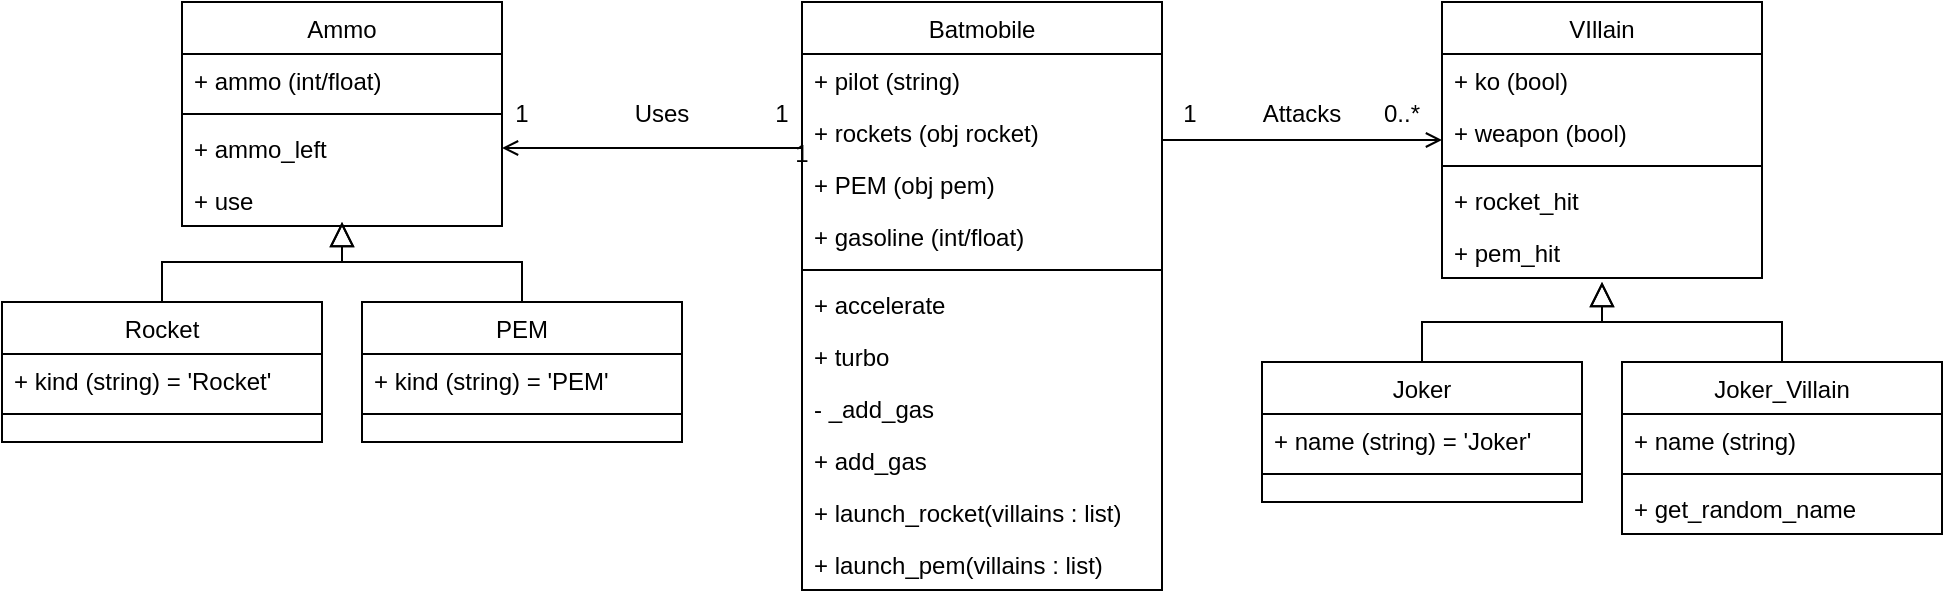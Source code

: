 <mxfile version="13.8.5" type="github"><diagram id="C5RBs43oDa-KdzZeNtuy" name="Page-1"><mxGraphModel dx="1865" dy="548" grid="1" gridSize="10" guides="1" tooltips="1" connect="1" arrows="1" fold="1" page="1" pageScale="1" pageWidth="827" pageHeight="1169" math="0" shadow="0"><root><mxCell id="WIyWlLk6GJQsqaUBKTNV-0"/><mxCell id="WIyWlLk6GJQsqaUBKTNV-1" parent="WIyWlLk6GJQsqaUBKTNV-0"/><mxCell id="zkfFHV4jXpPFQw0GAbJ--0" value="Batmobile" style="swimlane;fontStyle=0;align=center;verticalAlign=top;childLayout=stackLayout;horizontal=1;startSize=26;horizontalStack=0;resizeParent=1;resizeLast=0;collapsible=1;marginBottom=0;rounded=0;shadow=0;strokeWidth=1;" parent="WIyWlLk6GJQsqaUBKTNV-1" vertex="1"><mxGeometry x="240" y="110" width="180" height="294" as="geometry"><mxRectangle x="230" y="140" width="160" height="26" as="alternateBounds"/></mxGeometry></mxCell><mxCell id="zkfFHV4jXpPFQw0GAbJ--1" value="+ pilot (string)" style="text;align=left;verticalAlign=top;spacingLeft=4;spacingRight=4;overflow=hidden;rotatable=0;points=[[0,0.5],[1,0.5]];portConstraint=eastwest;" parent="zkfFHV4jXpPFQw0GAbJ--0" vertex="1"><mxGeometry y="26" width="180" height="26" as="geometry"/></mxCell><mxCell id="zkfFHV4jXpPFQw0GAbJ--2" value="+ rockets (obj rocket)" style="text;align=left;verticalAlign=top;spacingLeft=4;spacingRight=4;overflow=hidden;rotatable=0;points=[[0,0.5],[1,0.5]];portConstraint=eastwest;rounded=0;shadow=0;html=0;" parent="zkfFHV4jXpPFQw0GAbJ--0" vertex="1"><mxGeometry y="52" width="180" height="26" as="geometry"/></mxCell><mxCell id="zkfFHV4jXpPFQw0GAbJ--3" value="+ PEM (obj pem)" style="text;align=left;verticalAlign=top;spacingLeft=4;spacingRight=4;overflow=hidden;rotatable=0;points=[[0,0.5],[1,0.5]];portConstraint=eastwest;rounded=0;shadow=0;html=0;" parent="zkfFHV4jXpPFQw0GAbJ--0" vertex="1"><mxGeometry y="78" width="180" height="26" as="geometry"/></mxCell><mxCell id="LsL0NUnV1aajLl6--6Yl-0" value="+ gasoline (int/float)" style="text;align=left;verticalAlign=top;spacingLeft=4;spacingRight=4;overflow=hidden;rotatable=0;points=[[0,0.5],[1,0.5]];portConstraint=eastwest;rounded=0;shadow=0;html=0;" parent="zkfFHV4jXpPFQw0GAbJ--0" vertex="1"><mxGeometry y="104" width="180" height="26" as="geometry"/></mxCell><mxCell id="zkfFHV4jXpPFQw0GAbJ--4" value="" style="line;html=1;strokeWidth=1;align=left;verticalAlign=middle;spacingTop=-1;spacingLeft=3;spacingRight=3;rotatable=0;labelPosition=right;points=[];portConstraint=eastwest;" parent="zkfFHV4jXpPFQw0GAbJ--0" vertex="1"><mxGeometry y="130" width="180" height="8" as="geometry"/></mxCell><mxCell id="zkfFHV4jXpPFQw0GAbJ--5" value="+ accelerate" style="text;align=left;verticalAlign=top;spacingLeft=4;spacingRight=4;overflow=hidden;rotatable=0;points=[[0,0.5],[1,0.5]];portConstraint=eastwest;" parent="zkfFHV4jXpPFQw0GAbJ--0" vertex="1"><mxGeometry y="138" width="180" height="26" as="geometry"/></mxCell><mxCell id="LsL0NUnV1aajLl6--6Yl-1" value="+ turbo" style="text;align=left;verticalAlign=top;spacingLeft=4;spacingRight=4;overflow=hidden;rotatable=0;points=[[0,0.5],[1,0.5]];portConstraint=eastwest;" parent="zkfFHV4jXpPFQw0GAbJ--0" vertex="1"><mxGeometry y="164" width="180" height="26" as="geometry"/></mxCell><mxCell id="LsL0NUnV1aajLl6--6Yl-2" value="- _add_gas" style="text;align=left;verticalAlign=top;spacingLeft=4;spacingRight=4;overflow=hidden;rotatable=0;points=[[0,0.5],[1,0.5]];portConstraint=eastwest;" parent="zkfFHV4jXpPFQw0GAbJ--0" vertex="1"><mxGeometry y="190" width="180" height="26" as="geometry"/></mxCell><mxCell id="QyyP-Cfr2JZI9hmkc6V_-0" value="+ add_gas" style="text;align=left;verticalAlign=top;spacingLeft=4;spacingRight=4;overflow=hidden;rotatable=0;points=[[0,0.5],[1,0.5]];portConstraint=eastwest;" parent="zkfFHV4jXpPFQw0GAbJ--0" vertex="1"><mxGeometry y="216" width="180" height="26" as="geometry"/></mxCell><mxCell id="QyyP-Cfr2JZI9hmkc6V_-1" value="+ launch_rocket(villains : list)" style="text;align=left;verticalAlign=top;spacingLeft=4;spacingRight=4;overflow=hidden;rotatable=0;points=[[0,0.5],[1,0.5]];portConstraint=eastwest;" parent="zkfFHV4jXpPFQw0GAbJ--0" vertex="1"><mxGeometry y="242" width="180" height="26" as="geometry"/></mxCell><mxCell id="QyyP-Cfr2JZI9hmkc6V_-2" value="+ launch_pem(villains : list)" style="text;align=left;verticalAlign=top;spacingLeft=4;spacingRight=4;overflow=hidden;rotatable=0;points=[[0,0.5],[1,0.5]];portConstraint=eastwest;" parent="zkfFHV4jXpPFQw0GAbJ--0" vertex="1"><mxGeometry y="268" width="180" height="26" as="geometry"/></mxCell><mxCell id="zkfFHV4jXpPFQw0GAbJ--17" value="VIllain" style="swimlane;fontStyle=0;align=center;verticalAlign=top;childLayout=stackLayout;horizontal=1;startSize=26;horizontalStack=0;resizeParent=1;resizeLast=0;collapsible=1;marginBottom=0;rounded=0;shadow=0;strokeWidth=1;" parent="WIyWlLk6GJQsqaUBKTNV-1" vertex="1"><mxGeometry x="560" y="110" width="160" height="138" as="geometry"><mxRectangle x="550" y="140" width="160" height="26" as="alternateBounds"/></mxGeometry></mxCell><mxCell id="zkfFHV4jXpPFQw0GAbJ--18" value="+ ko (bool)" style="text;align=left;verticalAlign=top;spacingLeft=4;spacingRight=4;overflow=hidden;rotatable=0;points=[[0,0.5],[1,0.5]];portConstraint=eastwest;" parent="zkfFHV4jXpPFQw0GAbJ--17" vertex="1"><mxGeometry y="26" width="160" height="26" as="geometry"/></mxCell><mxCell id="zkfFHV4jXpPFQw0GAbJ--19" value="+ weapon (bool)" style="text;align=left;verticalAlign=top;spacingLeft=4;spacingRight=4;overflow=hidden;rotatable=0;points=[[0,0.5],[1,0.5]];portConstraint=eastwest;rounded=0;shadow=0;html=0;" parent="zkfFHV4jXpPFQw0GAbJ--17" vertex="1"><mxGeometry y="52" width="160" height="26" as="geometry"/></mxCell><mxCell id="zkfFHV4jXpPFQw0GAbJ--23" value="" style="line;html=1;strokeWidth=1;align=left;verticalAlign=middle;spacingTop=-1;spacingLeft=3;spacingRight=3;rotatable=0;labelPosition=right;points=[];portConstraint=eastwest;" parent="zkfFHV4jXpPFQw0GAbJ--17" vertex="1"><mxGeometry y="78" width="160" height="8" as="geometry"/></mxCell><mxCell id="zkfFHV4jXpPFQw0GAbJ--24" value="+ rocket_hit" style="text;align=left;verticalAlign=top;spacingLeft=4;spacingRight=4;overflow=hidden;rotatable=0;points=[[0,0.5],[1,0.5]];portConstraint=eastwest;" parent="zkfFHV4jXpPFQw0GAbJ--17" vertex="1"><mxGeometry y="86" width="160" height="26" as="geometry"/></mxCell><mxCell id="zkfFHV4jXpPFQw0GAbJ--25" value="+ pem_hit" style="text;align=left;verticalAlign=top;spacingLeft=4;spacingRight=4;overflow=hidden;rotatable=0;points=[[0,0.5],[1,0.5]];portConstraint=eastwest;" parent="zkfFHV4jXpPFQw0GAbJ--17" vertex="1"><mxGeometry y="112" width="160" height="26" as="geometry"/></mxCell><mxCell id="zkfFHV4jXpPFQw0GAbJ--26" value="" style="endArrow=open;shadow=0;strokeWidth=1;rounded=0;endFill=1;edgeStyle=elbowEdgeStyle;elbow=vertical;" parent="WIyWlLk6GJQsqaUBKTNV-1" source="zkfFHV4jXpPFQw0GAbJ--0" target="zkfFHV4jXpPFQw0GAbJ--17" edge="1"><mxGeometry x="0.5" y="41" relative="1" as="geometry"><mxPoint x="400" y="182" as="sourcePoint"/><mxPoint x="560" y="182" as="targetPoint"/><mxPoint x="-40" y="32" as="offset"/></mxGeometry></mxCell><mxCell id="QyyP-Cfr2JZI9hmkc6V_-3" value="Joker" style="swimlane;fontStyle=0;align=center;verticalAlign=top;childLayout=stackLayout;horizontal=1;startSize=26;horizontalStack=0;resizeParent=1;resizeLast=0;collapsible=1;marginBottom=0;rounded=0;shadow=0;strokeWidth=1;" parent="WIyWlLk6GJQsqaUBKTNV-1" vertex="1"><mxGeometry x="470" y="290" width="160" height="70" as="geometry"><mxRectangle x="130" y="380" width="160" height="26" as="alternateBounds"/></mxGeometry></mxCell><mxCell id="QyyP-Cfr2JZI9hmkc6V_-4" value="+ name (string) = 'Joker'" style="text;align=left;verticalAlign=top;spacingLeft=4;spacingRight=4;overflow=hidden;rotatable=0;points=[[0,0.5],[1,0.5]];portConstraint=eastwest;" parent="QyyP-Cfr2JZI9hmkc6V_-3" vertex="1"><mxGeometry y="26" width="160" height="26" as="geometry"/></mxCell><mxCell id="QyyP-Cfr2JZI9hmkc6V_-9" value="" style="line;html=1;strokeWidth=1;align=left;verticalAlign=middle;spacingTop=-1;spacingLeft=3;spacingRight=3;rotatable=0;labelPosition=right;points=[];portConstraint=eastwest;" parent="QyyP-Cfr2JZI9hmkc6V_-3" vertex="1"><mxGeometry y="52" width="160" height="8" as="geometry"/></mxCell><mxCell id="QyyP-Cfr2JZI9hmkc6V_-10" value="Joker_Villain" style="swimlane;fontStyle=0;align=center;verticalAlign=top;childLayout=stackLayout;horizontal=1;startSize=26;horizontalStack=0;resizeParent=1;resizeLast=0;collapsible=1;marginBottom=0;rounded=0;shadow=0;strokeWidth=1;" parent="WIyWlLk6GJQsqaUBKTNV-1" vertex="1"><mxGeometry x="650" y="290" width="160" height="86" as="geometry"><mxRectangle x="130" y="380" width="160" height="26" as="alternateBounds"/></mxGeometry></mxCell><mxCell id="QyyP-Cfr2JZI9hmkc6V_-11" value="+ name (string)" style="text;align=left;verticalAlign=top;spacingLeft=4;spacingRight=4;overflow=hidden;rotatable=0;points=[[0,0.5],[1,0.5]];portConstraint=eastwest;" parent="QyyP-Cfr2JZI9hmkc6V_-10" vertex="1"><mxGeometry y="26" width="160" height="26" as="geometry"/></mxCell><mxCell id="QyyP-Cfr2JZI9hmkc6V_-19" value="" style="endArrow=block;endSize=10;endFill=0;shadow=0;strokeWidth=1;rounded=0;edgeStyle=elbowEdgeStyle;elbow=vertical;exitX=0.5;exitY=0;exitDx=0;exitDy=0;" parent="QyyP-Cfr2JZI9hmkc6V_-10" source="QyyP-Cfr2JZI9hmkc6V_-10" edge="1"><mxGeometry width="160" relative="1" as="geometry"><mxPoint x="94" y="60" as="sourcePoint"/><mxPoint x="-10" y="-40" as="targetPoint"/><Array as="points"><mxPoint x="40" y="-20"/></Array></mxGeometry></mxCell><mxCell id="QyyP-Cfr2JZI9hmkc6V_-13" value="" style="line;html=1;strokeWidth=1;align=left;verticalAlign=middle;spacingTop=-1;spacingLeft=3;spacingRight=3;rotatable=0;labelPosition=right;points=[];portConstraint=eastwest;" parent="QyyP-Cfr2JZI9hmkc6V_-10" vertex="1"><mxGeometry y="52" width="160" height="8" as="geometry"/></mxCell><mxCell id="QyyP-Cfr2JZI9hmkc6V_-16" value="+ get_random_name" style="text;align=left;verticalAlign=top;spacingLeft=4;spacingRight=4;overflow=hidden;rotatable=0;points=[[0,0.5],[1,0.5]];portConstraint=eastwest;" parent="QyyP-Cfr2JZI9hmkc6V_-10" vertex="1"><mxGeometry y="60" width="160" height="26" as="geometry"/></mxCell><mxCell id="QyyP-Cfr2JZI9hmkc6V_-20" value="" style="endArrow=block;endSize=10;endFill=0;shadow=0;strokeWidth=1;rounded=0;edgeStyle=elbowEdgeStyle;elbow=vertical;exitX=0.5;exitY=0;exitDx=0;exitDy=0;" parent="WIyWlLk6GJQsqaUBKTNV-1" source="QyyP-Cfr2JZI9hmkc6V_-3" edge="1"><mxGeometry width="160" relative="1" as="geometry"><mxPoint x="740" y="310" as="sourcePoint"/><mxPoint x="640" y="250" as="targetPoint"/><Array as="points"><mxPoint x="600" y="270"/></Array></mxGeometry></mxCell><mxCell id="QyyP-Cfr2JZI9hmkc6V_-21" value="Ammo" style="swimlane;fontStyle=0;align=center;verticalAlign=top;childLayout=stackLayout;horizontal=1;startSize=26;horizontalStack=0;resizeParent=1;resizeLast=0;collapsible=1;marginBottom=0;rounded=0;shadow=0;strokeWidth=1;" parent="WIyWlLk6GJQsqaUBKTNV-1" vertex="1"><mxGeometry x="-70" y="110" width="160" height="112" as="geometry"><mxRectangle x="550" y="140" width="160" height="26" as="alternateBounds"/></mxGeometry></mxCell><mxCell id="QyyP-Cfr2JZI9hmkc6V_-22" value="+ ammo (int/float)" style="text;align=left;verticalAlign=top;spacingLeft=4;spacingRight=4;overflow=hidden;rotatable=0;points=[[0,0.5],[1,0.5]];portConstraint=eastwest;" parent="QyyP-Cfr2JZI9hmkc6V_-21" vertex="1"><mxGeometry y="26" width="160" height="26" as="geometry"/></mxCell><mxCell id="QyyP-Cfr2JZI9hmkc6V_-24" value="" style="line;html=1;strokeWidth=1;align=left;verticalAlign=middle;spacingTop=-1;spacingLeft=3;spacingRight=3;rotatable=0;labelPosition=right;points=[];portConstraint=eastwest;" parent="QyyP-Cfr2JZI9hmkc6V_-21" vertex="1"><mxGeometry y="52" width="160" height="8" as="geometry"/></mxCell><mxCell id="QyyP-Cfr2JZI9hmkc6V_-25" value="+ ammo_left" style="text;align=left;verticalAlign=top;spacingLeft=4;spacingRight=4;overflow=hidden;rotatable=0;points=[[0,0.5],[1,0.5]];portConstraint=eastwest;" parent="QyyP-Cfr2JZI9hmkc6V_-21" vertex="1"><mxGeometry y="60" width="160" height="26" as="geometry"/></mxCell><mxCell id="QyyP-Cfr2JZI9hmkc6V_-26" value="+ use" style="text;align=left;verticalAlign=top;spacingLeft=4;spacingRight=4;overflow=hidden;rotatable=0;points=[[0,0.5],[1,0.5]];portConstraint=eastwest;" parent="QyyP-Cfr2JZI9hmkc6V_-21" vertex="1"><mxGeometry y="86" width="160" height="26" as="geometry"/></mxCell><mxCell id="QyyP-Cfr2JZI9hmkc6V_-27" value="Rocket" style="swimlane;fontStyle=0;align=center;verticalAlign=top;childLayout=stackLayout;horizontal=1;startSize=26;horizontalStack=0;resizeParent=1;resizeLast=0;collapsible=1;marginBottom=0;rounded=0;shadow=0;strokeWidth=1;" parent="WIyWlLk6GJQsqaUBKTNV-1" vertex="1"><mxGeometry x="-160" y="260" width="160" height="70" as="geometry"><mxRectangle x="130" y="380" width="160" height="26" as="alternateBounds"/></mxGeometry></mxCell><mxCell id="QyyP-Cfr2JZI9hmkc6V_-28" value="+ kind (string) = 'Rocket'" style="text;align=left;verticalAlign=top;spacingLeft=4;spacingRight=4;overflow=hidden;rotatable=0;points=[[0,0.5],[1,0.5]];portConstraint=eastwest;" parent="QyyP-Cfr2JZI9hmkc6V_-27" vertex="1"><mxGeometry y="26" width="160" height="26" as="geometry"/></mxCell><mxCell id="QyyP-Cfr2JZI9hmkc6V_-29" value="" style="line;html=1;strokeWidth=1;align=left;verticalAlign=middle;spacingTop=-1;spacingLeft=3;spacingRight=3;rotatable=0;labelPosition=right;points=[];portConstraint=eastwest;" parent="QyyP-Cfr2JZI9hmkc6V_-27" vertex="1"><mxGeometry y="52" width="160" height="8" as="geometry"/></mxCell><mxCell id="QyyP-Cfr2JZI9hmkc6V_-30" value="PEM" style="swimlane;fontStyle=0;align=center;verticalAlign=top;childLayout=stackLayout;horizontal=1;startSize=26;horizontalStack=0;resizeParent=1;resizeLast=0;collapsible=1;marginBottom=0;rounded=0;shadow=0;strokeWidth=1;" parent="WIyWlLk6GJQsqaUBKTNV-1" vertex="1"><mxGeometry x="20" y="260" width="160" height="70" as="geometry"><mxRectangle x="130" y="380" width="160" height="26" as="alternateBounds"/></mxGeometry></mxCell><mxCell id="QyyP-Cfr2JZI9hmkc6V_-31" value="+ kind (string) = 'PEM'" style="text;align=left;verticalAlign=top;spacingLeft=4;spacingRight=4;overflow=hidden;rotatable=0;points=[[0,0.5],[1,0.5]];portConstraint=eastwest;" parent="QyyP-Cfr2JZI9hmkc6V_-30" vertex="1"><mxGeometry y="26" width="160" height="26" as="geometry"/></mxCell><mxCell id="QyyP-Cfr2JZI9hmkc6V_-32" value="" style="endArrow=block;endSize=10;endFill=0;shadow=0;strokeWidth=1;rounded=0;edgeStyle=elbowEdgeStyle;elbow=vertical;exitX=0.5;exitY=0;exitDx=0;exitDy=0;" parent="QyyP-Cfr2JZI9hmkc6V_-30" source="QyyP-Cfr2JZI9hmkc6V_-30" edge="1"><mxGeometry width="160" relative="1" as="geometry"><mxPoint x="94" y="60" as="sourcePoint"/><mxPoint x="-10" y="-40" as="targetPoint"/><Array as="points"><mxPoint x="40" y="-20"/></Array></mxGeometry></mxCell><mxCell id="QyyP-Cfr2JZI9hmkc6V_-33" value="" style="line;html=1;strokeWidth=1;align=left;verticalAlign=middle;spacingTop=-1;spacingLeft=3;spacingRight=3;rotatable=0;labelPosition=right;points=[];portConstraint=eastwest;" parent="QyyP-Cfr2JZI9hmkc6V_-30" vertex="1"><mxGeometry y="52" width="160" height="8" as="geometry"/></mxCell><mxCell id="QyyP-Cfr2JZI9hmkc6V_-35" value="" style="endArrow=block;endSize=10;endFill=0;shadow=0;strokeWidth=1;rounded=0;edgeStyle=elbowEdgeStyle;elbow=vertical;exitX=0.5;exitY=0;exitDx=0;exitDy=0;" parent="WIyWlLk6GJQsqaUBKTNV-1" source="QyyP-Cfr2JZI9hmkc6V_-27" edge="1"><mxGeometry width="160" relative="1" as="geometry"><mxPoint x="110" y="280" as="sourcePoint"/><mxPoint x="10" y="220" as="targetPoint"/><Array as="points"><mxPoint x="-30" y="240"/></Array></mxGeometry></mxCell><mxCell id="QyyP-Cfr2JZI9hmkc6V_-36" value="" style="endArrow=open;shadow=0;strokeWidth=1;rounded=0;endFill=1;edgeStyle=elbowEdgeStyle;elbow=vertical;exitX=0;exitY=0.5;exitDx=0;exitDy=0;" parent="WIyWlLk6GJQsqaUBKTNV-1" source="zkfFHV4jXpPFQw0GAbJ--2" edge="1"><mxGeometry x="0.5" y="41" relative="1" as="geometry"><mxPoint x="120" y="170" as="sourcePoint"/><mxPoint x="90" y="183" as="targetPoint"/><mxPoint x="-40" y="32" as="offset"/><Array as="points"><mxPoint x="120" y="183"/><mxPoint x="190" y="183"/></Array></mxGeometry></mxCell><mxCell id="QyyP-Cfr2JZI9hmkc6V_-37" value="1" style="text;html=1;strokeColor=none;fillColor=none;align=center;verticalAlign=middle;whiteSpace=wrap;rounded=0;" parent="WIyWlLk6GJQsqaUBKTNV-1" vertex="1"><mxGeometry x="80" y="156" width="40" height="20" as="geometry"/></mxCell><mxCell id="QyyP-Cfr2JZI9hmkc6V_-38" value="1" style="text;html=1;strokeColor=none;fillColor=none;align=center;verticalAlign=middle;whiteSpace=wrap;rounded=0;" parent="WIyWlLk6GJQsqaUBKTNV-1" vertex="1"><mxGeometry x="210" y="156" width="40" height="20" as="geometry"/></mxCell><mxCell id="QyyP-Cfr2JZI9hmkc6V_-39" value="1" style="text;html=1;strokeColor=none;fillColor=none;align=center;verticalAlign=middle;whiteSpace=wrap;rounded=0;" parent="WIyWlLk6GJQsqaUBKTNV-1" vertex="1"><mxGeometry x="414" y="156" width="40" height="20" as="geometry"/></mxCell><mxCell id="QyyP-Cfr2JZI9hmkc6V_-40" value="1" style="text;html=1;strokeColor=none;fillColor=none;align=center;verticalAlign=middle;whiteSpace=wrap;rounded=0;" parent="WIyWlLk6GJQsqaUBKTNV-1" vertex="1"><mxGeometry x="220" y="176" width="40" height="20" as="geometry"/></mxCell><mxCell id="QyyP-Cfr2JZI9hmkc6V_-42" value="0..*" style="text;html=1;strokeColor=none;fillColor=none;align=center;verticalAlign=middle;whiteSpace=wrap;rounded=0;" parent="WIyWlLk6GJQsqaUBKTNV-1" vertex="1"><mxGeometry x="520" y="156" width="40" height="20" as="geometry"/></mxCell><mxCell id="QyyP-Cfr2JZI9hmkc6V_-43" value="Attacks" style="text;html=1;strokeColor=none;fillColor=none;align=center;verticalAlign=middle;whiteSpace=wrap;rounded=0;" parent="WIyWlLk6GJQsqaUBKTNV-1" vertex="1"><mxGeometry x="470" y="156" width="40" height="20" as="geometry"/></mxCell><mxCell id="QyyP-Cfr2JZI9hmkc6V_-45" value="Uses" style="text;html=1;strokeColor=none;fillColor=none;align=center;verticalAlign=middle;whiteSpace=wrap;rounded=0;" parent="WIyWlLk6GJQsqaUBKTNV-1" vertex="1"><mxGeometry x="150" y="156" width="40" height="20" as="geometry"/></mxCell></root></mxGraphModel></diagram></mxfile>